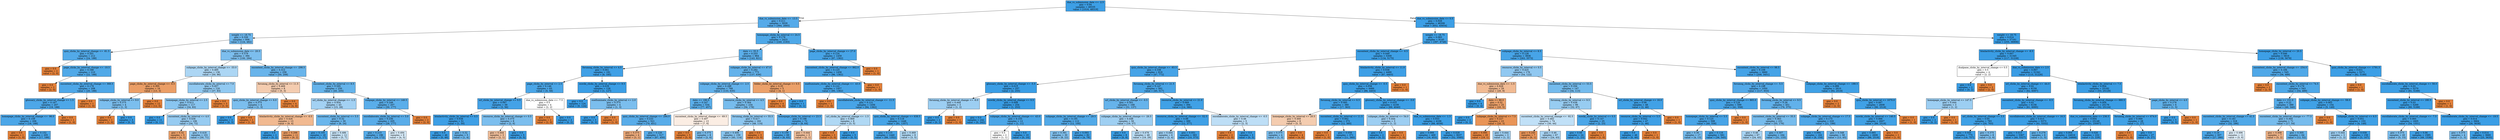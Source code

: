 digraph Tree {
node [shape=box, style="filled", color="black"] ;
0 [label="due_vs_submission_date <= -2.5\ngini = 0.04\nsamples = 49335\nvalue = [1016, 48319]", fillcolor="#399de5fa"] ;
1 [label="due_vs_submission_date <= -13.5\ngini = 0.211\nsamples = 3029\nvalue = [364, 2665]", fillcolor="#399de5dc"] ;
0 -> 1 [labeldistance=2.5, labelangle=45, headlabel="True"] ;
2 [label="weight <= 18.75\ngini = 0.326\nsamples = 606\nvalue = [124, 482]", fillcolor="#399de5bd"] ;
1 -> 2 ;
3 [label="quiz_clicks_by_interval_change <= -81.5\ngini = 0.201\nsamples = 212\nvalue = [24, 188]", fillcolor="#399de5de"] ;
2 -> 3 ;
4 [label="gini = 0.0\nsamples = 2\nvalue = [2, 0]", fillcolor="#e58139ff"] ;
3 -> 4 ;
5 [label="page_clicks_by_interval_change <= -10.5\ngini = 0.188\nsamples = 210\nvalue = [22, 188]", fillcolor="#399de5e1"] ;
3 -> 5 ;
6 [label="gini = 0.0\nsamples = 2\nvalue = [2, 0]", fillcolor="#e58139ff"] ;
5 -> 6 ;
7 [label="oucontent_clicks_by_interval_change <= 368.5\ngini = 0.174\nsamples = 208\nvalue = [20, 188]", fillcolor="#399de5e4"] ;
5 -> 7 ;
8 [label="glossary_clicks_by_interval_change <= 1.5\ngini = 0.167\nsamples = 207\nvalue = [19, 188]", fillcolor="#399de5e5"] ;
7 -> 8 ;
9 [label="homepage_clicks_by_interval_change <= -96.0\ngini = 0.159\nsamples = 206\nvalue = [18, 188]", fillcolor="#399de5e7"] ;
8 -> 9 ;
10 [label="gini = 0.0\nsamples = 1\nvalue = [1, 0]", fillcolor="#e58139ff"] ;
9 -> 10 ;
11 [label="gini = 0.152\nsamples = 205\nvalue = [17, 188]", fillcolor="#399de5e8"] ;
9 -> 11 ;
12 [label="gini = 0.0\nsamples = 1\nvalue = [1, 0]", fillcolor="#e58139ff"] ;
8 -> 12 ;
13 [label="gini = 0.0\nsamples = 1\nvalue = [1, 0]", fillcolor="#e58139ff"] ;
7 -> 13 ;
14 [label="due_vs_submission_date <= -20.5\ngini = 0.379\nsamples = 394\nvalue = [100, 294]", fillcolor="#399de5a8"] ;
2 -> 14 ;
15 [label="subpage_clicks_by_interval_change <= -33.0\ngini = 0.465\nsamples = 136\nvalue = [50, 86]", fillcolor="#399de56b"] ;
14 -> 15 ;
16 [label="page_clicks_by_interval_change <= -0.5\ngini = 0.305\nsamples = 16\nvalue = [13, 3]", fillcolor="#e58139c4"] ;
15 -> 16 ;
17 [label="subpage_clicks_by_interval <= 9.0\ngini = 0.375\nsamples = 4\nvalue = [1, 3]", fillcolor="#399de5aa"] ;
16 -> 17 ;
18 [label="gini = 0.0\nsamples = 1\nvalue = [1, 0]", fillcolor="#e58139ff"] ;
17 -> 18 ;
19 [label="gini = 0.0\nsamples = 3\nvalue = [0, 3]", fillcolor="#399de5ff"] ;
17 -> 19 ;
20 [label="gini = 0.0\nsamples = 12\nvalue = [12, 0]", fillcolor="#e58139ff"] ;
16 -> 20 ;
21 [label="oucollaborate_clicks_by_interval <= 7.0\ngini = 0.427\nsamples = 120\nvalue = [37, 83]", fillcolor="#399de58d"] ;
15 -> 21 ;
22 [label="homepage_clicks_by_interval <= 2.5\ngini = 0.412\nsamples = 117\nvalue = [34, 83]", fillcolor="#399de597"] ;
21 -> 22 ;
23 [label="gini = 0.0\nsamples = 11\nvalue = [0, 11]", fillcolor="#399de5ff"] ;
22 -> 23 ;
24 [label="oucontent_clicks_by_interval <= 4.0\ngini = 0.436\nsamples = 106\nvalue = [34, 72]", fillcolor="#399de587"] ;
22 -> 24 ;
25 [label="gini = 0.32\nsamples = 5\nvalue = [4, 1]", fillcolor="#e58139bf"] ;
24 -> 25 ;
26 [label="gini = 0.418\nsamples = 101\nvalue = [30, 71]", fillcolor="#399de593"] ;
24 -> 26 ;
27 [label="gini = 0.0\nsamples = 3\nvalue = [3, 0]", fillcolor="#e58139ff"] ;
21 -> 27 ;
28 [label="oucontent_clicks_by_interval_change <= -298.5\ngini = 0.312\nsamples = 258\nvalue = [50, 208]", fillcolor="#399de5c2"] ;
14 -> 28 ;
29 [label="forumng_clicks_by_interval <= 11.5\ngini = 0.469\nsamples = 8\nvalue = [5, 3]", fillcolor="#e5813966"] ;
28 -> 29 ;
30 [label="quiz_clicks_by_interval_change <= 6.0\ngini = 0.375\nsamples = 4\nvalue = [1, 3]", fillcolor="#399de5aa"] ;
29 -> 30 ;
31 [label="gini = 0.0\nsamples = 3\nvalue = [0, 3]", fillcolor="#399de5ff"] ;
30 -> 31 ;
32 [label="gini = 0.0\nsamples = 1\nvalue = [1, 0]", fillcolor="#e58139ff"] ;
30 -> 32 ;
33 [label="gini = 0.0\nsamples = 4\nvalue = [4, 0]", fillcolor="#e58139ff"] ;
29 -> 33 ;
34 [label="oucontent_clicks_by_interval <= 8.5\ngini = 0.295\nsamples = 250\nvalue = [45, 205]", fillcolor="#399de5c7"] ;
28 -> 34 ;
35 [label="url_clicks_by_interval_change <= -1.5\ngini = 0.454\nsamples = 43\nvalue = [15, 28]", fillcolor="#399de576"] ;
34 -> 35 ;
36 [label="htmlactivity_clicks_by_interval_change <= -0.5\ngini = 0.426\nsamples = 13\nvalue = [9, 4]", fillcolor="#e581398e"] ;
35 -> 36 ;
37 [label="gini = 0.0\nsamples = 2\nvalue = [0, 2]", fillcolor="#399de5ff"] ;
36 -> 37 ;
38 [label="gini = 0.298\nsamples = 11\nvalue = [9, 2]", fillcolor="#e58139c6"] ;
36 -> 38 ;
39 [label="oucontent_clicks_by_interval <= 5.5\ngini = 0.32\nsamples = 30\nvalue = [6, 24]", fillcolor="#399de5bf"] ;
35 -> 39 ;
40 [label="gini = 0.105\nsamples = 18\nvalue = [1, 17]", fillcolor="#399de5f0"] ;
39 -> 40 ;
41 [label="gini = 0.486\nsamples = 12\nvalue = [5, 7]", fillcolor="#399de549"] ;
39 -> 41 ;
42 [label="subpage_clicks_by_interval <= 149.5\ngini = 0.248\nsamples = 207\nvalue = [30, 177]", fillcolor="#399de5d4"] ;
34 -> 42 ;
43 [label="oucollaborate_clicks_by_interval <= 5.0\ngini = 0.236\nsamples = 205\nvalue = [28, 177]", fillcolor="#399de5d7"] ;
42 -> 43 ;
44 [label="gini = 0.215\nsamples = 196\nvalue = [24, 172]", fillcolor="#399de5db"] ;
43 -> 44 ;
45 [label="gini = 0.494\nsamples = 9\nvalue = [4, 5]", fillcolor="#399de533"] ;
43 -> 45 ;
46 [label="gini = 0.0\nsamples = 2\nvalue = [2, 0]", fillcolor="#e58139ff"] ;
42 -> 46 ;
47 [label="homepage_clicks_by_interval <= 24.5\ngini = 0.178\nsamples = 2423\nvalue = [240, 2183]", fillcolor="#399de5e3"] ;
1 -> 47 ;
48 [label="date <= 35.5\ngini = 0.253\nsamples = 964\nvalue = [143, 821]", fillcolor="#399de5d3"] ;
47 -> 48 ;
49 [label="forumng_clicks_by_interval <= 4.5\ngini = 0.061\nsamples = 191\nvalue = [6, 185]", fillcolor="#399de5f7"] ;
48 -> 49 ;
50 [label="page_clicks_by_interval <= 2.5\ngini = 0.146\nsamples = 63\nvalue = [5, 58]", fillcolor="#399de5e9"] ;
49 -> 50 ;
51 [label="url_clicks_by_interval_change <= 0.5\ngini = 0.097\nsamples = 59\nvalue = [3, 56]", fillcolor="#399de5f1"] ;
50 -> 51 ;
52 [label="htmlactivity_clicks_by_interval <= 0.5\ngini = 0.038\nsamples = 51\nvalue = [1, 50]", fillcolor="#399de5fa"] ;
51 -> 52 ;
53 [label="gini = 0.0\nsamples = 46\nvalue = [0, 46]", fillcolor="#399de5ff"] ;
52 -> 53 ;
54 [label="gini = 0.32\nsamples = 5\nvalue = [1, 4]", fillcolor="#399de5bf"] ;
52 -> 54 ;
55 [label="resource_clicks_by_interval_change <= 0.5\ngini = 0.375\nsamples = 8\nvalue = [2, 6]", fillcolor="#399de5aa"] ;
51 -> 55 ;
56 [label="gini = 0.444\nsamples = 3\nvalue = [2, 1]", fillcolor="#e581397f"] ;
55 -> 56 ;
57 [label="gini = 0.0\nsamples = 5\nvalue = [0, 5]", fillcolor="#399de5ff"] ;
55 -> 57 ;
58 [label="due_vs_submission_date <= -7.5\ngini = 0.5\nsamples = 4\nvalue = [2, 2]", fillcolor="#e5813900"] ;
50 -> 58 ;
59 [label="gini = 0.0\nsamples = 2\nvalue = [2, 0]", fillcolor="#e58139ff"] ;
58 -> 59 ;
60 [label="gini = 0.0\nsamples = 2\nvalue = [0, 2]", fillcolor="#399de5ff"] ;
58 -> 60 ;
61 [label="ouwiki_clicks_by_interval_change <= 9.5\ngini = 0.016\nsamples = 128\nvalue = [1, 127]", fillcolor="#399de5fd"] ;
49 -> 61 ;
62 [label="gini = 0.0\nsamples = 124\nvalue = [0, 124]", fillcolor="#399de5ff"] ;
61 -> 62 ;
63 [label="ouelluminate_clicks_by_interval <= 2.0\ngini = 0.375\nsamples = 4\nvalue = [1, 3]", fillcolor="#399de5aa"] ;
61 -> 63 ;
64 [label="gini = 0.0\nsamples = 3\nvalue = [0, 3]", fillcolor="#399de5ff"] ;
63 -> 64 ;
65 [label="gini = 0.0\nsamples = 1\nvalue = [1, 0]", fillcolor="#e58139ff"] ;
63 -> 65 ;
66 [label="subpage_clicks_by_interval <= 47.0\ngini = 0.292\nsamples = 773\nvalue = [137, 636]", fillcolor="#399de5c8"] ;
48 -> 66 ;
67 [label="subpage_clicks_by_interval_change <= -2.5\ngini = 0.286\nsamples = 768\nvalue = [133, 635]", fillcolor="#399de5ca"] ;
66 -> 67 ;
68 [label="date <= 186.0\ngini = 0.247\nsamples = 534\nvalue = [77, 457]", fillcolor="#399de5d4"] ;
67 -> 68 ;
69 [label="quiz_clicks_by_interval_change <= -294.0\ngini = 0.233\nsamples = 521\nvalue = [70, 451]", fillcolor="#399de5d7"] ;
68 -> 69 ;
70 [label="gini = 0.375\nsamples = 4\nvalue = [3, 1]", fillcolor="#e58139aa"] ;
69 -> 70 ;
71 [label="gini = 0.226\nsamples = 517\nvalue = [67, 450]", fillcolor="#399de5d9"] ;
69 -> 71 ;
72 [label="oucontent_clicks_by_interval_change <= -69.5\ngini = 0.497\nsamples = 13\nvalue = [7, 6]", fillcolor="#e5813924"] ;
68 -> 72 ;
73 [label="gini = 0.0\nsamples = 5\nvalue = [5, 0]", fillcolor="#e58139ff"] ;
72 -> 73 ;
74 [label="gini = 0.375\nsamples = 8\nvalue = [2, 6]", fillcolor="#399de5aa"] ;
72 -> 74 ;
75 [label="resource_clicks_by_interval <= 4.5\ngini = 0.364\nsamples = 234\nvalue = [56, 178]", fillcolor="#399de5af"] ;
67 -> 75 ;
76 [label="forumng_clicks_by_interval <= 55.5\ngini = 0.417\nsamples = 162\nvalue = [48, 114]", fillcolor="#399de594"] ;
75 -> 76 ;
77 [label="gini = 0.406\nsamples = 159\nvalue = [45, 114]", fillcolor="#399de59a"] ;
76 -> 77 ;
78 [label="gini = 0.0\nsamples = 3\nvalue = [3, 0]", fillcolor="#e58139ff"] ;
76 -> 78 ;
79 [label="homepage_clicks_by_interval <= 23.5\ngini = 0.198\nsamples = 72\nvalue = [8, 64]", fillcolor="#399de5df"] ;
75 -> 79 ;
80 [label="gini = 0.159\nsamples = 69\nvalue = [6, 63]", fillcolor="#399de5e7"] ;
79 -> 80 ;
81 [label="gini = 0.444\nsamples = 3\nvalue = [2, 1]", fillcolor="#e581397f"] ;
79 -> 81 ;
82 [label="folder_clicks_by_interval_change <= 0.5\ngini = 0.32\nsamples = 5\nvalue = [4, 1]", fillcolor="#e58139bf"] ;
66 -> 82 ;
83 [label="gini = 0.0\nsamples = 4\nvalue = [4, 0]", fillcolor="#e58139ff"] ;
82 -> 83 ;
84 [label="gini = 0.0\nsamples = 1\nvalue = [0, 1]", fillcolor="#399de5ff"] ;
82 -> 84 ;
85 [label="page_clicks_by_interval_change <= 27.0\ngini = 0.124\nsamples = 1459\nvalue = [97, 1362]", fillcolor="#399de5ed"] ;
47 -> 85 ;
86 [label="oucontent_clicks_by_interval_change <= 862.0\ngini = 0.123\nsamples = 1458\nvalue = [96, 1362]", fillcolor="#399de5ed"] ;
85 -> 86 ;
87 [label="ouelluminate_clicks_by_interval_change <= -43.0\ngini = 0.122\nsamples = 1457\nvalue = [95, 1362]", fillcolor="#399de5ed"] ;
86 -> 87 ;
88 [label="gini = 0.0\nsamples = 1\nvalue = [1, 0]", fillcolor="#e58139ff"] ;
87 -> 88 ;
89 [label="oucollaborate_clicks_by_interval_change <= -11.5\ngini = 0.121\nsamples = 1456\nvalue = [94, 1362]", fillcolor="#399de5ed"] ;
87 -> 89 ;
90 [label="url_clicks_by_interval_change <= -1.5\ngini = 0.469\nsamples = 8\nvalue = [3, 5]", fillcolor="#399de566"] ;
89 -> 90 ;
91 [label="gini = 0.0\nsamples = 3\nvalue = [3, 0]", fillcolor="#e58139ff"] ;
90 -> 91 ;
92 [label="gini = 0.0\nsamples = 5\nvalue = [0, 5]", fillcolor="#399de5ff"] ;
90 -> 92 ;
93 [label="quiz_clicks_by_interval_change <= 638.5\ngini = 0.118\nsamples = 1448\nvalue = [91, 1357]", fillcolor="#399de5ee"] ;
89 -> 93 ;
94 [label="gini = 0.115\nsamples = 1440\nvalue = [88, 1352]", fillcolor="#399de5ee"] ;
93 -> 94 ;
95 [label="gini = 0.469\nsamples = 8\nvalue = [3, 5]", fillcolor="#399de566"] ;
93 -> 95 ;
96 [label="gini = 0.0\nsamples = 1\nvalue = [1, 0]", fillcolor="#e58139ff"] ;
86 -> 96 ;
97 [label="gini = 0.0\nsamples = 1\nvalue = [1, 0]", fillcolor="#e58139ff"] ;
85 -> 97 ;
98 [label="due_vs_submission_date <= 0.5\ngini = 0.028\nsamples = 46306\nvalue = [652, 45654]", fillcolor="#399de5fb"] ;
0 -> 98 [labeldistance=2.5, labelangle=-45, headlabel="False"] ;
99 [label="weight <= 18.75\ngini = 0.083\nsamples = 9145\nvalue = [397, 8748]", fillcolor="#399de5f3"] ;
98 -> 99 ;
100 [label="oucontent_clicks_by_interval_change <= -0.5\ngini = 0.049\nsamples = 5309\nvalue = [134, 5175]", fillcolor="#399de5f8"] ;
99 -> 100 ;
101 [label="quiz_clicks_by_interval_change <= -83.5\ngini = 0.108\nsamples = 819\nvalue = [47, 772]", fillcolor="#399de5ef"] ;
100 -> 101 ;
102 [label="glossary_clicks_by_interval_change <= -5.5\ngini = 0.015\nsamples = 257\nvalue = [2, 255]", fillcolor="#399de5fd"] ;
101 -> 102 ;
103 [label="forumng_clicks_by_interval_change <= -6.0\ngini = 0.444\nsamples = 3\nvalue = [1, 2]", fillcolor="#399de57f"] ;
102 -> 103 ;
104 [label="gini = 0.0\nsamples = 2\nvalue = [0, 2]", fillcolor="#399de5ff"] ;
103 -> 104 ;
105 [label="gini = 0.0\nsamples = 1\nvalue = [1, 0]", fillcolor="#e58139ff"] ;
103 -> 105 ;
106 [label="ouwiki_clicks_by_interval_change <= 0.5\ngini = 0.008\nsamples = 254\nvalue = [1, 253]", fillcolor="#399de5fe"] ;
102 -> 106 ;
107 [label="gini = 0.0\nsamples = 242\nvalue = [0, 242]", fillcolor="#399de5ff"] ;
106 -> 107 ;
108 [label="subpage_clicks_by_interval_change <= -43.0\ngini = 0.153\nsamples = 12\nvalue = [1, 11]", fillcolor="#399de5e8"] ;
106 -> 108 ;
109 [label="gini = 0.5\nsamples = 2\nvalue = [1, 1]", fillcolor="#e5813900"] ;
108 -> 109 ;
110 [label="gini = 0.0\nsamples = 10\nvalue = [0, 10]", fillcolor="#399de5ff"] ;
108 -> 110 ;
111 [label="forumng_clicks_by_interval <= 21.5\ngini = 0.147\nsamples = 562\nvalue = [45, 517]", fillcolor="#399de5e9"] ;
101 -> 111 ;
112 [label="url_clicks_by_interval_change <= -0.5\ngini = 0.301\nsamples = 168\nvalue = [31, 137]", fillcolor="#399de5c5"] ;
111 -> 112 ;
113 [label="subpage_clicks_by_interval_change <= -29.5\ngini = 0.191\nsamples = 112\nvalue = [12, 100]", fillcolor="#399de5e0"] ;
112 -> 113 ;
114 [label="gini = 0.391\nsamples = 30\nvalue = [8, 22]", fillcolor="#399de5a2"] ;
113 -> 114 ;
115 [label="gini = 0.093\nsamples = 82\nvalue = [4, 78]", fillcolor="#399de5f2"] ;
113 -> 115 ;
116 [label="subpage_clicks_by_interval_change <= -26.5\ngini = 0.448\nsamples = 56\nvalue = [19, 37]", fillcolor="#399de57c"] ;
112 -> 116 ;
117 [label="gini = 0.0\nsamples = 8\nvalue = [0, 8]", fillcolor="#399de5ff"] ;
116 -> 117 ;
118 [label="gini = 0.478\nsamples = 48\nvalue = [19, 29]", fillcolor="#399de558"] ;
116 -> 118 ;
119 [label="resource_clicks_by_interval <= 21.0\ngini = 0.069\nsamples = 394\nvalue = [14, 380]", fillcolor="#399de5f6"] ;
111 -> 119 ;
120 [label="resource_clicks_by_interval_change <= -52.5\ngini = 0.06\nsamples = 389\nvalue = [12, 377]", fillcolor="#399de5f7"] ;
119 -> 120 ;
121 [label="gini = 0.444\nsamples = 6\nvalue = [2, 4]", fillcolor="#399de57f"] ;
120 -> 121 ;
122 [label="gini = 0.051\nsamples = 383\nvalue = [10, 373]", fillcolor="#399de5f8"] ;
120 -> 122 ;
123 [label="oucollaborate_clicks_by_interval_change <= -0.5\ngini = 0.48\nsamples = 5\nvalue = [2, 3]", fillcolor="#399de555"] ;
119 -> 123 ;
124 [label="gini = 0.0\nsamples = 2\nvalue = [2, 0]", fillcolor="#e58139ff"] ;
123 -> 124 ;
125 [label="gini = 0.0\nsamples = 3\nvalue = [0, 3]", fillcolor="#399de5ff"] ;
123 -> 125 ;
126 [label="htmlactivity_clicks_by_interval <= 11.0\ngini = 0.038\nsamples = 4490\nvalue = [87, 4403]", fillcolor="#399de5fa"] ;
100 -> 126 ;
127 [label="quiz_clicks_by_interval_change <= -0.5\ngini = 0.038\nsamples = 4489\nvalue = [86, 4403]", fillcolor="#399de5fa"] ;
126 -> 127 ;
128 [label="forumng_clicks_by_interval <= 6.5\ngini = 0.085\nsamples = 380\nvalue = [17, 363]", fillcolor="#399de5f3"] ;
127 -> 128 ;
129 [label="homepage_clicks_by_interval <= 20.5\ngini = 0.469\nsamples = 8\nvalue = [5, 3]", fillcolor="#e5813966"] ;
128 -> 129 ;
130 [label="gini = 0.375\nsamples = 4\nvalue = [1, 3]", fillcolor="#399de5aa"] ;
129 -> 130 ;
131 [label="gini = 0.0\nsamples = 4\nvalue = [4, 0]", fillcolor="#e58139ff"] ;
129 -> 131 ;
132 [label="oucontent_clicks_by_interval <= 11.5\ngini = 0.062\nsamples = 372\nvalue = [12, 360]", fillcolor="#399de5f6"] ;
128 -> 132 ;
133 [label="gini = 0.0\nsamples = 1\nvalue = [1, 0]", fillcolor="#e58139ff"] ;
132 -> 133 ;
134 [label="gini = 0.058\nsamples = 371\nvalue = [11, 360]", fillcolor="#399de5f7"] ;
132 -> 134 ;
135 [label="glossary_clicks_by_interval_change <= -3.0\ngini = 0.033\nsamples = 4109\nvalue = [69, 4040]", fillcolor="#399de5fb"] ;
127 -> 135 ;
136 [label="subpage_clicks_by_interval <= 54.0\ngini = 0.444\nsamples = 3\nvalue = [1, 2]", fillcolor="#399de57f"] ;
135 -> 136 ;
137 [label="gini = 0.0\nsamples = 2\nvalue = [0, 2]", fillcolor="#399de5ff"] ;
136 -> 137 ;
138 [label="gini = 0.0\nsamples = 1\nvalue = [1, 0]", fillcolor="#e58139ff"] ;
136 -> 138 ;
139 [label="due_vs_submission_date <= -1.5\ngini = 0.033\nsamples = 4106\nvalue = [68, 4038]", fillcolor="#399de5fb"] ;
135 -> 139 ;
140 [label="gini = 0.066\nsamples = 469\nvalue = [16, 453]", fillcolor="#399de5f6"] ;
139 -> 140 ;
141 [label="gini = 0.028\nsamples = 3637\nvalue = [52, 3585]", fillcolor="#399de5fb"] ;
139 -> 141 ;
142 [label="gini = 0.0\nsamples = 1\nvalue = [1, 0]", fillcolor="#e58139ff"] ;
126 -> 142 ;
143 [label="subpage_clicks_by_interval <= 8.5\ngini = 0.128\nsamples = 3836\nvalue = [263, 3573]", fillcolor="#399de5ec"] ;
99 -> 143 ;
144 [label="resource_clicks_by_interval <= 0.5\ngini = 0.425\nsamples = 176\nvalue = [54, 122]", fillcolor="#399de58e"] ;
143 -> 144 ;
145 [label="due_vs_submission_date <= -1.5\ngini = 0.428\nsamples = 29\nvalue = [20, 9]", fillcolor="#e581398c"] ;
144 -> 145 ;
146 [label="gini = 0.0\nsamples = 4\nvalue = [0, 4]", fillcolor="#399de5ff"] ;
145 -> 146 ;
147 [label="date <= 88.0\ngini = 0.32\nsamples = 25\nvalue = [20, 5]", fillcolor="#e58139bf"] ;
145 -> 147 ;
148 [label="gini = 0.0\nsamples = 2\nvalue = [0, 2]", fillcolor="#399de5ff"] ;
147 -> 148 ;
149 [label="subpage_clicks_by_interval <= 7.5\ngini = 0.227\nsamples = 23\nvalue = [20, 3]", fillcolor="#e58139d9"] ;
147 -> 149 ;
150 [label="gini = 0.095\nsamples = 20\nvalue = [19, 1]", fillcolor="#e58139f2"] ;
149 -> 150 ;
151 [label="gini = 0.444\nsamples = 3\nvalue = [1, 2]", fillcolor="#399de57f"] ;
149 -> 151 ;
152 [label="oucontent_clicks_by_interval <= 53.5\ngini = 0.356\nsamples = 147\nvalue = [34, 113]", fillcolor="#399de5b2"] ;
144 -> 152 ;
153 [label="forumng_clicks_by_interval <= 9.5\ngini = 0.438\nsamples = 99\nvalue = [32, 67]", fillcolor="#399de585"] ;
152 -> 153 ;
154 [label="oucontent_clicks_by_interval_change <= -92.5\ngini = 0.482\nsamples = 74\nvalue = [30, 44]", fillcolor="#399de551"] ;
153 -> 154 ;
155 [label="gini = 0.245\nsamples = 7\nvalue = [6, 1]", fillcolor="#e58139d4"] ;
154 -> 155 ;
156 [label="gini = 0.46\nsamples = 67\nvalue = [24, 43]", fillcolor="#399de571"] ;
154 -> 156 ;
157 [label="ouwiki_clicks_by_interval <= 0.5\ngini = 0.147\nsamples = 25\nvalue = [2, 23]", fillcolor="#399de5e9"] ;
153 -> 157 ;
158 [label="gini = 0.08\nsamples = 24\nvalue = [1, 23]", fillcolor="#399de5f4"] ;
157 -> 158 ;
159 [label="gini = 0.0\nsamples = 1\nvalue = [1, 0]", fillcolor="#e58139ff"] ;
157 -> 159 ;
160 [label="url_clicks_by_interval_change <= 16.0\ngini = 0.08\nsamples = 48\nvalue = [2, 46]", fillcolor="#399de5f4"] ;
152 -> 160 ;
161 [label="resource_clicks_by_interval <= 5.5\ngini = 0.042\nsamples = 47\nvalue = [1, 46]", fillcolor="#399de5f9"] ;
160 -> 161 ;
162 [label="gini = 0.0\nsamples = 46\nvalue = [0, 46]", fillcolor="#399de5ff"] ;
161 -> 162 ;
163 [label="gini = 0.0\nsamples = 1\nvalue = [1, 0]", fillcolor="#e58139ff"] ;
161 -> 163 ;
164 [label="gini = 0.0\nsamples = 1\nvalue = [1, 0]", fillcolor="#e58139ff"] ;
160 -> 164 ;
165 [label="oucontent_clicks_by_interval <= 98.5\ngini = 0.108\nsamples = 3660\nvalue = [209, 3451]", fillcolor="#399de5f0"] ;
143 -> 165 ;
166 [label="forumng_clicks_by_interval_change <= -5.5\ngini = 0.198\nsamples = 1050\nvalue = [117, 933]", fillcolor="#399de5df"] ;
165 -> 166 ;
167 [label="quiz_clicks_by_interval_change <= 865.0\ngini = 0.128\nsamples = 599\nvalue = [41, 558]", fillcolor="#399de5ec"] ;
166 -> 167 ;
168 [label="homepage_clicks_by_interval <= 5.5\ngini = 0.125\nsamples = 598\nvalue = [40, 558]", fillcolor="#399de5ed"] ;
167 -> 168 ;
169 [label="gini = 0.36\nsamples = 17\nvalue = [4, 13]", fillcolor="#399de5b1"] ;
168 -> 169 ;
170 [label="gini = 0.116\nsamples = 581\nvalue = [36, 545]", fillcolor="#399de5ee"] ;
168 -> 170 ;
171 [label="gini = 0.0\nsamples = 1\nvalue = [1, 0]", fillcolor="#e58139ff"] ;
167 -> 171 ;
172 [label="forumng_clicks_by_interval <= 9.5\ngini = 0.28\nsamples = 451\nvalue = [76, 375]", fillcolor="#399de5cb"] ;
166 -> 172 ;
173 [label="oucontent_clicks_by_interval <= 35.5\ngini = 0.363\nsamples = 231\nvalue = [55, 176]", fillcolor="#399de5af"] ;
172 -> 173 ;
174 [label="gini = 0.46\nsamples = 67\nvalue = [24, 43]", fillcolor="#399de571"] ;
173 -> 174 ;
175 [label="gini = 0.307\nsamples = 164\nvalue = [31, 133]", fillcolor="#399de5c4"] ;
173 -> 175 ;
176 [label="subpage_clicks_by_interval_change <= 17.5\ngini = 0.173\nsamples = 220\nvalue = [21, 199]", fillcolor="#399de5e4"] ;
172 -> 176 ;
177 [label="gini = 0.094\nsamples = 162\nvalue = [8, 154]", fillcolor="#399de5f2"] ;
176 -> 177 ;
178 [label="gini = 0.348\nsamples = 58\nvalue = [13, 45]", fillcolor="#399de5b5"] ;
176 -> 178 ;
179 [label="subpage_clicks_by_interval_change <= -188.5\ngini = 0.068\nsamples = 2610\nvalue = [92, 2518]", fillcolor="#399de5f6"] ;
165 -> 179 ;
180 [label="gini = 0.0\nsamples = 2\nvalue = [2, 0]", fillcolor="#e58139ff"] ;
179 -> 180 ;
181 [label="quiz_clicks_by_interval <= 1670.0\ngini = 0.067\nsamples = 2608\nvalue = [90, 2518]", fillcolor="#399de5f6"] ;
179 -> 181 ;
182 [label="ouwiki_clicks_by_interval <= 140.5\ngini = 0.066\nsamples = 2607\nvalue = [89, 2518]", fillcolor="#399de5f6"] ;
181 -> 182 ;
183 [label="gini = 0.065\nsamples = 2606\nvalue = [88, 2518]", fillcolor="#399de5f6"] ;
182 -> 183 ;
184 [label="gini = 0.0\nsamples = 1\nvalue = [1, 0]", fillcolor="#e58139ff"] ;
182 -> 184 ;
185 [label="gini = 0.0\nsamples = 1\nvalue = [1, 0]", fillcolor="#e58139ff"] ;
181 -> 185 ;
186 [label="weight <= 18.75\ngini = 0.014\nsamples = 37161\nvalue = [255, 36906]", fillcolor="#399de5fd"] ;
98 -> 186 ;
187 [label="htmlactivity_clicks_by_interval_change <= -8.5\ngini = 0.007\nsamples = 31345\nvalue = [117, 31228]", fillcolor="#399de5fe"] ;
186 -> 187 ;
188 [label="dualpane_clicks_by_interval_change <= 0.5\ngini = 0.5\nsamples = 4\nvalue = [2, 2]", fillcolor="#e5813900"] ;
187 -> 188 ;
189 [label="gini = 0.0\nsamples = 2\nvalue = [0, 2]", fillcolor="#399de5ff"] ;
188 -> 189 ;
190 [label="gini = 0.0\nsamples = 2\nvalue = [2, 0]", fillcolor="#e58139ff"] ;
188 -> 190 ;
191 [label="due_vs_submission_date <= 2.5\ngini = 0.007\nsamples = 31341\nvalue = [115, 31226]", fillcolor="#399de5fe"] ;
187 -> 191 ;
192 [label="url_clicks_by_interval_change <= -44.0\ngini = 0.02\nsamples = 6159\nvalue = [62, 6097]", fillcolor="#399de5fc"] ;
191 -> 192 ;
193 [label="homepage_clicks_by_interval <= 147.5\ngini = 0.444\nsamples = 3\nvalue = [1, 2]", fillcolor="#399de57f"] ;
192 -> 193 ;
194 [label="gini = 0.0\nsamples = 2\nvalue = [0, 2]", fillcolor="#399de5ff"] ;
193 -> 194 ;
195 [label="gini = 0.0\nsamples = 1\nvalue = [1, 0]", fillcolor="#e58139ff"] ;
193 -> 195 ;
196 [label="oucontent_clicks_by_interval_change <= -0.5\ngini = 0.02\nsamples = 6156\nvalue = [61, 6095]", fillcolor="#399de5fc"] ;
192 -> 196 ;
197 [label="url_clicks_by_interval_change <= 3.5\ngini = 0.05\nsamples = 783\nvalue = [20, 763]", fillcolor="#399de5f8"] ;
196 -> 197 ;
198 [label="gini = 0.045\nsamples = 775\nvalue = [18, 757]", fillcolor="#399de5f9"] ;
197 -> 198 ;
199 [label="gini = 0.375\nsamples = 8\nvalue = [2, 6]", fillcolor="#399de5aa"] ;
197 -> 199 ;
200 [label="oucollaborate_clicks_by_interval_change <= 16.5\ngini = 0.015\nsamples = 5373\nvalue = [41, 5332]", fillcolor="#399de5fd"] ;
196 -> 200 ;
201 [label="gini = 0.015\nsamples = 5367\nvalue = [40, 5327]", fillcolor="#399de5fd"] ;
200 -> 201 ;
202 [label="gini = 0.278\nsamples = 6\nvalue = [1, 5]", fillcolor="#399de5cc"] ;
200 -> 202 ;
203 [label="htmlactivity_clicks_by_interval <= 7.5\ngini = 0.004\nsamples = 25182\nvalue = [53, 25129]", fillcolor="#399de5fe"] ;
191 -> 203 ;
204 [label="forumng_clicks_by_interval_change <= 660.5\ngini = 0.004\nsamples = 25176\nvalue = [52, 25124]", fillcolor="#399de5fe"] ;
203 -> 204 ;
205 [label="due_vs_submission_date <= 236.5\ngini = 0.004\nsamples = 25148\nvalue = [51, 25097]", fillcolor="#399de5fe"] ;
204 -> 205 ;
206 [label="gini = 0.004\nsamples = 24916\nvalue = [48, 24868]", fillcolor="#399de5ff"] ;
205 -> 206 ;
207 [label="gini = 0.026\nsamples = 232\nvalue = [3, 229]", fillcolor="#399de5fc"] ;
205 -> 207 ;
208 [label="forumng_clicks_by_interval <= 674.0\ngini = 0.069\nsamples = 28\nvalue = [1, 27]", fillcolor="#399de5f6"] ;
204 -> 208 ;
209 [label="gini = 0.0\nsamples = 1\nvalue = [1, 0]", fillcolor="#e58139ff"] ;
208 -> 209 ;
210 [label="gini = 0.0\nsamples = 27\nvalue = [0, 27]", fillcolor="#399de5ff"] ;
208 -> 210 ;
211 [label="page_clicks_by_interval <= 4.0\ngini = 0.278\nsamples = 6\nvalue = [1, 5]", fillcolor="#399de5cc"] ;
203 -> 211 ;
212 [label="gini = 0.0\nsamples = 5\nvalue = [0, 5]", fillcolor="#399de5ff"] ;
211 -> 212 ;
213 [label="gini = 0.0\nsamples = 1\nvalue = [1, 0]", fillcolor="#e58139ff"] ;
211 -> 213 ;
214 [label="homepage_clicks_by_interval <= 20.5\ngini = 0.046\nsamples = 5816\nvalue = [138, 5678]", fillcolor="#399de5f9"] ;
186 -> 214 ;
215 [label="oucontent_clicks_by_interval_change <= -254.0\ngini = 0.184\nsamples = 545\nvalue = [56, 489]", fillcolor="#399de5e2"] ;
214 -> 215 ;
216 [label="gini = 0.0\nsamples = 2\nvalue = [2, 0]", fillcolor="#e58139ff"] ;
215 -> 216 ;
217 [label="oucontent_clicks_by_interval <= 74.5\ngini = 0.179\nsamples = 543\nvalue = [54, 489]", fillcolor="#399de5e3"] ;
215 -> 217 ;
218 [label="date <= 151.0\ngini = 0.22\nsamples = 389\nvalue = [49, 340]", fillcolor="#399de5da"] ;
217 -> 218 ;
219 [label="oucontent_clicks_by_interval_change <= 41.5\ngini = 0.181\nsamples = 318\nvalue = [32, 286]", fillcolor="#399de5e2"] ;
218 -> 219 ;
220 [label="gini = 0.16\nsamples = 307\nvalue = [27, 280]", fillcolor="#399de5e6"] ;
219 -> 220 ;
221 [label="gini = 0.496\nsamples = 11\nvalue = [5, 6]", fillcolor="#399de52a"] ;
219 -> 221 ;
222 [label="oucontent_clicks_by_interval_change <= -77.5\ngini = 0.364\nsamples = 71\nvalue = [17, 54]", fillcolor="#399de5af"] ;
218 -> 222 ;
223 [label="gini = 0.408\nsamples = 7\nvalue = [5, 2]", fillcolor="#e5813999"] ;
222 -> 223 ;
224 [label="gini = 0.305\nsamples = 64\nvalue = [12, 52]", fillcolor="#399de5c4"] ;
222 -> 224 ;
225 [label="subpage_clicks_by_interval_change <= -58.0\ngini = 0.063\nsamples = 154\nvalue = [5, 149]", fillcolor="#399de5f6"] ;
217 -> 225 ;
226 [label="gini = 0.0\nsamples = 1\nvalue = [1, 0]", fillcolor="#e58139ff"] ;
225 -> 226 ;
227 [label="subpage_clicks_by_interval <= 6.5\ngini = 0.051\nsamples = 153\nvalue = [4, 149]", fillcolor="#399de5f8"] ;
225 -> 227 ;
228 [label="gini = 0.444\nsamples = 3\nvalue = [1, 2]", fillcolor="#399de57f"] ;
227 -> 228 ;
229 [label="gini = 0.039\nsamples = 150\nvalue = [3, 147]", fillcolor="#399de5fa"] ;
227 -> 229 ;
230 [label="quiz_clicks_by_interval_change <= -1791.5\ngini = 0.031\nsamples = 5271\nvalue = [82, 5189]", fillcolor="#399de5fb"] ;
214 -> 230 ;
231 [label="gini = 0.0\nsamples = 1\nvalue = [1, 0]", fillcolor="#e58139ff"] ;
230 -> 231 ;
232 [label="oucollaborate_clicks_by_interval_change <= 58.0\ngini = 0.03\nsamples = 5270\nvalue = [81, 5189]", fillcolor="#399de5fb"] ;
230 -> 232 ;
233 [label="oucontent_clicks_by_interval <= 180.5\ngini = 0.03\nsamples = 5269\nvalue = [80, 5189]", fillcolor="#399de5fb"] ;
232 -> 233 ;
234 [label="oucollaborate_clicks_by_interval_change <= -7.5\ngini = 0.065\nsamples = 1605\nvalue = [54, 1551]", fillcolor="#399de5f6"] ;
233 -> 234 ;
235 [label="gini = 0.375\nsamples = 20\nvalue = [5, 15]", fillcolor="#399de5aa"] ;
234 -> 235 ;
236 [label="gini = 0.06\nsamples = 1585\nvalue = [49, 1536]", fillcolor="#399de5f7"] ;
234 -> 236 ;
237 [label="oucollaborate_clicks_by_interval_change <= -19.5\ngini = 0.014\nsamples = 3664\nvalue = [26, 3638]", fillcolor="#399de5fd"] ;
233 -> 237 ;
238 [label="gini = 0.375\nsamples = 4\nvalue = [1, 3]", fillcolor="#399de5aa"] ;
237 -> 238 ;
239 [label="gini = 0.014\nsamples = 3660\nvalue = [25, 3635]", fillcolor="#399de5fd"] ;
237 -> 239 ;
240 [label="gini = 0.0\nsamples = 1\nvalue = [1, 0]", fillcolor="#e58139ff"] ;
232 -> 240 ;
}